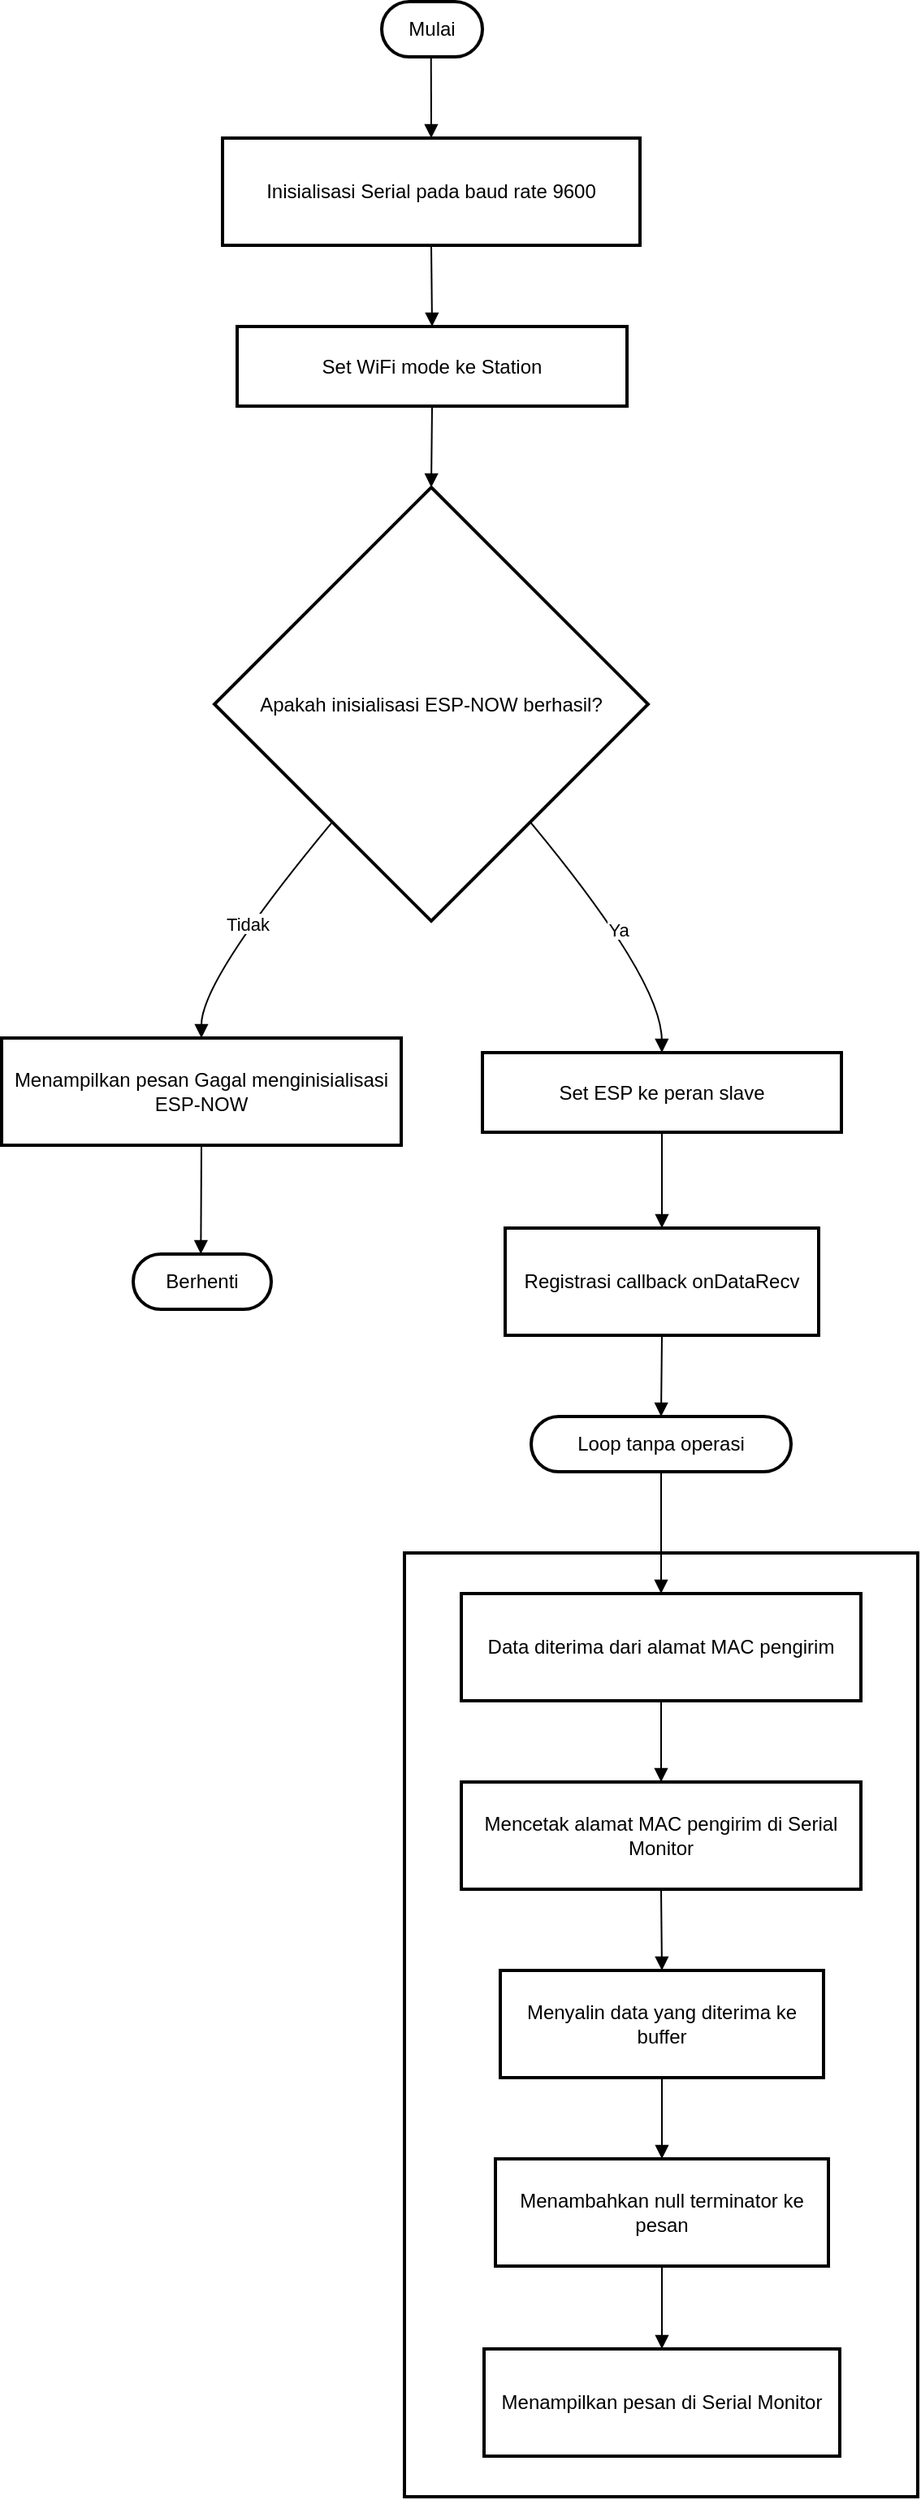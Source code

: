 <mxfile version="24.8.3">
  <diagram name="Page-1" id="BCUzBErVvswl6ao92SY0">
    <mxGraphModel dx="794" dy="446" grid="1" gridSize="10" guides="1" tooltips="1" connect="1" arrows="1" fold="1" page="1" pageScale="1" pageWidth="827" pageHeight="1169" math="0" shadow="0">
      <root>
        <mxCell id="0" />
        <mxCell id="1" parent="0" />
        <mxCell id="Vira3UWUs_3HRZFKldAi-1" value="Callback onDataRecv" style="whiteSpace=wrap;strokeWidth=2;" vertex="1" parent="1">
          <mxGeometry x="268" y="975" width="316" height="581" as="geometry" />
        </mxCell>
        <mxCell id="Vira3UWUs_3HRZFKldAi-2" value="Mulai" style="rounded=1;whiteSpace=wrap;arcSize=50;strokeWidth=2;" vertex="1" parent="1">
          <mxGeometry x="254" y="20" width="62" height="34" as="geometry" />
        </mxCell>
        <mxCell id="Vira3UWUs_3HRZFKldAi-3" value="Inisialisasi Serial pada baud rate 9600" style="whiteSpace=wrap;strokeWidth=2;" vertex="1" parent="1">
          <mxGeometry x="156" y="104" width="257" height="66" as="geometry" />
        </mxCell>
        <mxCell id="Vira3UWUs_3HRZFKldAi-4" value="Set WiFi mode ke Station" style="whiteSpace=wrap;strokeWidth=2;" vertex="1" parent="1">
          <mxGeometry x="165" y="220" width="240" height="49" as="geometry" />
        </mxCell>
        <mxCell id="Vira3UWUs_3HRZFKldAi-5" value="Apakah inisialisasi ESP-NOW berhasil?" style="rhombus;strokeWidth=2;whiteSpace=wrap;" vertex="1" parent="1">
          <mxGeometry x="151" y="319" width="267" height="267" as="geometry" />
        </mxCell>
        <mxCell id="Vira3UWUs_3HRZFKldAi-6" value="Menampilkan pesan Gagal menginisialisasi ESP-NOW" style="whiteSpace=wrap;strokeWidth=2;" vertex="1" parent="1">
          <mxGeometry x="20" y="658" width="246" height="66" as="geometry" />
        </mxCell>
        <mxCell id="Vira3UWUs_3HRZFKldAi-7" value="Berhenti" style="rounded=1;whiteSpace=wrap;arcSize=50;strokeWidth=2;" vertex="1" parent="1">
          <mxGeometry x="101" y="791" width="85" height="34" as="geometry" />
        </mxCell>
        <mxCell id="Vira3UWUs_3HRZFKldAi-8" value="Set ESP ke peran slave" style="whiteSpace=wrap;strokeWidth=2;" vertex="1" parent="1">
          <mxGeometry x="316" y="667" width="221" height="49" as="geometry" />
        </mxCell>
        <mxCell id="Vira3UWUs_3HRZFKldAi-9" value="Registrasi callback onDataRecv" style="whiteSpace=wrap;strokeWidth=2;" vertex="1" parent="1">
          <mxGeometry x="330" y="775" width="193" height="66" as="geometry" />
        </mxCell>
        <mxCell id="Vira3UWUs_3HRZFKldAi-10" value="Loop tanpa operasi" style="rounded=1;whiteSpace=wrap;arcSize=50;strokeWidth=2;" vertex="1" parent="1">
          <mxGeometry x="346" y="891" width="160" height="34" as="geometry" />
        </mxCell>
        <mxCell id="Vira3UWUs_3HRZFKldAi-11" value="Data diterima dari alamat MAC pengirim" style="whiteSpace=wrap;strokeWidth=2;" vertex="1" parent="1">
          <mxGeometry x="303" y="1000" width="246" height="66" as="geometry" />
        </mxCell>
        <mxCell id="Vira3UWUs_3HRZFKldAi-12" value="Mencetak alamat MAC pengirim di Serial Monitor" style="whiteSpace=wrap;strokeWidth=2;" vertex="1" parent="1">
          <mxGeometry x="303" y="1116" width="246" height="66" as="geometry" />
        </mxCell>
        <mxCell id="Vira3UWUs_3HRZFKldAi-13" value="Menyalin data yang diterima ke buffer" style="whiteSpace=wrap;strokeWidth=2;" vertex="1" parent="1">
          <mxGeometry x="327" y="1232" width="199" height="66" as="geometry" />
        </mxCell>
        <mxCell id="Vira3UWUs_3HRZFKldAi-14" value="Menambahkan null terminator ke pesan" style="whiteSpace=wrap;strokeWidth=2;" vertex="1" parent="1">
          <mxGeometry x="324" y="1348" width="205" height="66" as="geometry" />
        </mxCell>
        <mxCell id="Vira3UWUs_3HRZFKldAi-15" value="Menampilkan pesan di Serial Monitor" style="whiteSpace=wrap;strokeWidth=2;" vertex="1" parent="1">
          <mxGeometry x="317" y="1465" width="219" height="66" as="geometry" />
        </mxCell>
        <mxCell id="Vira3UWUs_3HRZFKldAi-16" value="" style="curved=1;startArrow=none;endArrow=block;exitX=0.49;exitY=0.99;entryX=0.5;entryY=-0.01;rounded=0;" edge="1" parent="1" source="Vira3UWUs_3HRZFKldAi-2" target="Vira3UWUs_3HRZFKldAi-3">
          <mxGeometry relative="1" as="geometry">
            <Array as="points" />
          </mxGeometry>
        </mxCell>
        <mxCell id="Vira3UWUs_3HRZFKldAi-17" value="" style="curved=1;startArrow=none;endArrow=block;exitX=0.5;exitY=1;entryX=0.5;entryY=0;rounded=0;" edge="1" parent="1" source="Vira3UWUs_3HRZFKldAi-3" target="Vira3UWUs_3HRZFKldAi-4">
          <mxGeometry relative="1" as="geometry">
            <Array as="points" />
          </mxGeometry>
        </mxCell>
        <mxCell id="Vira3UWUs_3HRZFKldAi-18" value="" style="curved=1;startArrow=none;endArrow=block;exitX=0.5;exitY=0.99;entryX=0.5;entryY=0;rounded=0;" edge="1" parent="1" source="Vira3UWUs_3HRZFKldAi-4" target="Vira3UWUs_3HRZFKldAi-5">
          <mxGeometry relative="1" as="geometry">
            <Array as="points" />
          </mxGeometry>
        </mxCell>
        <mxCell id="Vira3UWUs_3HRZFKldAi-19" value="Tidak" style="curved=1;startArrow=none;endArrow=block;exitX=0.08;exitY=1;entryX=0.5;entryY=0.01;rounded=0;" edge="1" parent="1" source="Vira3UWUs_3HRZFKldAi-5" target="Vira3UWUs_3HRZFKldAi-6">
          <mxGeometry relative="1" as="geometry">
            <Array as="points">
              <mxPoint x="143" y="622" />
            </Array>
          </mxGeometry>
        </mxCell>
        <mxCell id="Vira3UWUs_3HRZFKldAi-20" value="" style="curved=1;startArrow=none;endArrow=block;exitX=0.5;exitY=1.01;entryX=0.49;entryY=0;rounded=0;" edge="1" parent="1" source="Vira3UWUs_3HRZFKldAi-6" target="Vira3UWUs_3HRZFKldAi-7">
          <mxGeometry relative="1" as="geometry">
            <Array as="points" />
          </mxGeometry>
        </mxCell>
        <mxCell id="Vira3UWUs_3HRZFKldAi-21" value="Ya" style="curved=1;startArrow=none;endArrow=block;exitX=0.92;exitY=1;entryX=0.5;entryY=0;rounded=0;" edge="1" parent="1" source="Vira3UWUs_3HRZFKldAi-5" target="Vira3UWUs_3HRZFKldAi-8">
          <mxGeometry relative="1" as="geometry">
            <Array as="points">
              <mxPoint x="426" y="622" />
            </Array>
          </mxGeometry>
        </mxCell>
        <mxCell id="Vira3UWUs_3HRZFKldAi-22" value="" style="curved=1;startArrow=none;endArrow=block;exitX=0.5;exitY=1;entryX=0.5;entryY=-0.01;rounded=0;" edge="1" parent="1" source="Vira3UWUs_3HRZFKldAi-8" target="Vira3UWUs_3HRZFKldAi-9">
          <mxGeometry relative="1" as="geometry">
            <Array as="points" />
          </mxGeometry>
        </mxCell>
        <mxCell id="Vira3UWUs_3HRZFKldAi-23" value="" style="curved=1;startArrow=none;endArrow=block;exitX=0.5;exitY=1;entryX=0.5;entryY=0;rounded=0;" edge="1" parent="1" source="Vira3UWUs_3HRZFKldAi-9" target="Vira3UWUs_3HRZFKldAi-10">
          <mxGeometry relative="1" as="geometry">
            <Array as="points" />
          </mxGeometry>
        </mxCell>
        <mxCell id="Vira3UWUs_3HRZFKldAi-24" value="" style="curved=1;startArrow=none;endArrow=block;exitX=0.5;exitY=1;entryX=0.5;entryY=0;rounded=0;" edge="1" parent="1" source="Vira3UWUs_3HRZFKldAi-11" target="Vira3UWUs_3HRZFKldAi-12">
          <mxGeometry relative="1" as="geometry">
            <Array as="points" />
          </mxGeometry>
        </mxCell>
        <mxCell id="Vira3UWUs_3HRZFKldAi-25" value="" style="curved=1;startArrow=none;endArrow=block;exitX=0.5;exitY=1;entryX=0.5;entryY=0;rounded=0;" edge="1" parent="1" source="Vira3UWUs_3HRZFKldAi-12" target="Vira3UWUs_3HRZFKldAi-13">
          <mxGeometry relative="1" as="geometry">
            <Array as="points" />
          </mxGeometry>
        </mxCell>
        <mxCell id="Vira3UWUs_3HRZFKldAi-26" value="" style="curved=1;startArrow=none;endArrow=block;exitX=0.5;exitY=1.01;entryX=0.5;entryY=0.01;rounded=0;" edge="1" parent="1" source="Vira3UWUs_3HRZFKldAi-13" target="Vira3UWUs_3HRZFKldAi-14">
          <mxGeometry relative="1" as="geometry">
            <Array as="points" />
          </mxGeometry>
        </mxCell>
        <mxCell id="Vira3UWUs_3HRZFKldAi-27" value="" style="curved=1;startArrow=none;endArrow=block;exitX=0.5;exitY=1.01;entryX=0.5;entryY=-0.01;rounded=0;" edge="1" parent="1" source="Vira3UWUs_3HRZFKldAi-14" target="Vira3UWUs_3HRZFKldAi-15">
          <mxGeometry relative="1" as="geometry">
            <Array as="points" />
          </mxGeometry>
        </mxCell>
        <mxCell id="Vira3UWUs_3HRZFKldAi-28" value="" style="curved=1;startArrow=none;endArrow=block;exitX=0.5;exitY=0.99;entryX=0.5;entryY=-0.01;rounded=0;" edge="1" parent="1" source="Vira3UWUs_3HRZFKldAi-10" target="Vira3UWUs_3HRZFKldAi-11">
          <mxGeometry relative="1" as="geometry">
            <Array as="points" />
          </mxGeometry>
        </mxCell>
      </root>
    </mxGraphModel>
  </diagram>
</mxfile>
